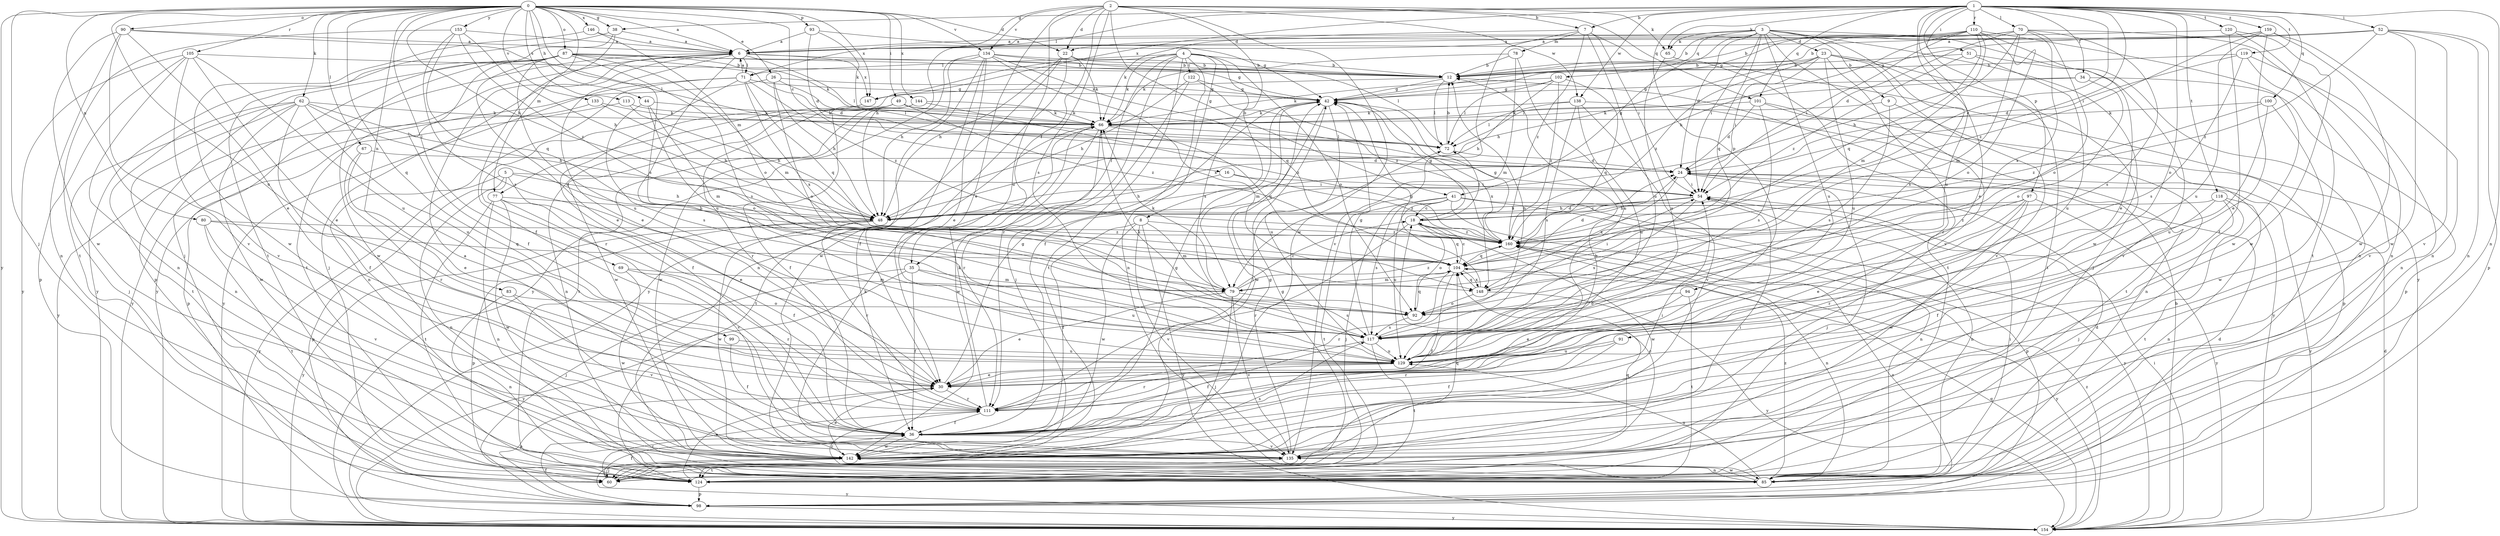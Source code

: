 strict digraph  {
0;
1;
2;
3;
4;
5;
6;
7;
8;
9;
12;
16;
18;
22;
23;
24;
26;
30;
34;
35;
36;
38;
41;
42;
44;
48;
49;
51;
52;
54;
60;
62;
65;
66;
67;
69;
70;
71;
72;
77;
78;
79;
80;
83;
85;
87;
90;
91;
92;
93;
94;
97;
98;
99;
100;
101;
102;
104;
105;
110;
111;
113;
117;
118;
119;
120;
122;
124;
129;
133;
134;
135;
138;
142;
144;
146;
147;
148;
153;
154;
159;
160;
0 -> 6  [label=a];
0 -> 16  [label=c];
0 -> 22  [label=d];
0 -> 26  [label=e];
0 -> 38  [label=g];
0 -> 44  [label=h];
0 -> 48  [label=h];
0 -> 49  [label=i];
0 -> 60  [label=j];
0 -> 62  [label=k];
0 -> 67  [label=l];
0 -> 69  [label=l];
0 -> 77  [label=m];
0 -> 80  [label=n];
0 -> 83  [label=n];
0 -> 87  [label=o];
0 -> 90  [label=o];
0 -> 93  [label=p];
0 -> 99  [label=q];
0 -> 105  [label=r];
0 -> 113  [label=s];
0 -> 117  [label=s];
0 -> 129  [label=u];
0 -> 133  [label=v];
0 -> 134  [label=v];
0 -> 144  [label=x];
0 -> 146  [label=x];
0 -> 147  [label=x];
0 -> 153  [label=y];
0 -> 154  [label=y];
1 -> 7  [label=b];
1 -> 18  [label=c];
1 -> 30  [label=e];
1 -> 34  [label=f];
1 -> 38  [label=g];
1 -> 51  [label=i];
1 -> 52  [label=i];
1 -> 54  [label=i];
1 -> 65  [label=k];
1 -> 70  [label=l];
1 -> 71  [label=l];
1 -> 85  [label=n];
1 -> 91  [label=o];
1 -> 94  [label=p];
1 -> 97  [label=p];
1 -> 100  [label=q];
1 -> 101  [label=q];
1 -> 110  [label=r];
1 -> 118  [label=t];
1 -> 119  [label=t];
1 -> 120  [label=t];
1 -> 129  [label=u];
1 -> 138  [label=w];
1 -> 147  [label=x];
1 -> 159  [label=z];
2 -> 7  [label=b];
2 -> 8  [label=b];
2 -> 22  [label=d];
2 -> 30  [label=e];
2 -> 35  [label=f];
2 -> 41  [label=g];
2 -> 48  [label=h];
2 -> 65  [label=k];
2 -> 101  [label=q];
2 -> 117  [label=s];
2 -> 129  [label=u];
2 -> 134  [label=v];
2 -> 138  [label=w];
2 -> 142  [label=w];
3 -> 9  [label=b];
3 -> 12  [label=b];
3 -> 22  [label=d];
3 -> 23  [label=d];
3 -> 24  [label=d];
3 -> 41  [label=g];
3 -> 54  [label=i];
3 -> 65  [label=k];
3 -> 85  [label=n];
3 -> 102  [label=q];
3 -> 104  [label=q];
3 -> 117  [label=s];
3 -> 129  [label=u];
3 -> 135  [label=v];
3 -> 142  [label=w];
4 -> 12  [label=b];
4 -> 35  [label=f];
4 -> 36  [label=f];
4 -> 66  [label=k];
4 -> 71  [label=l];
4 -> 77  [label=m];
4 -> 85  [label=n];
4 -> 92  [label=o];
4 -> 111  [label=r];
4 -> 117  [label=s];
4 -> 122  [label=t];
4 -> 124  [label=t];
5 -> 30  [label=e];
5 -> 48  [label=h];
5 -> 54  [label=i];
5 -> 85  [label=n];
5 -> 98  [label=p];
5 -> 154  [label=y];
6 -> 12  [label=b];
6 -> 30  [label=e];
6 -> 60  [label=j];
6 -> 71  [label=l];
6 -> 72  [label=l];
6 -> 124  [label=t];
6 -> 129  [label=u];
6 -> 147  [label=x];
6 -> 154  [label=y];
7 -> 54  [label=i];
7 -> 66  [label=k];
7 -> 78  [label=m];
7 -> 129  [label=u];
7 -> 135  [label=v];
7 -> 154  [label=y];
7 -> 160  [label=z];
8 -> 36  [label=f];
8 -> 79  [label=m];
8 -> 135  [label=v];
8 -> 142  [label=w];
8 -> 154  [label=y];
8 -> 160  [label=z];
9 -> 66  [label=k];
9 -> 117  [label=s];
9 -> 124  [label=t];
12 -> 42  [label=g];
12 -> 72  [label=l];
12 -> 147  [label=x];
16 -> 48  [label=h];
16 -> 54  [label=i];
16 -> 160  [label=z];
18 -> 42  [label=g];
18 -> 72  [label=l];
18 -> 92  [label=o];
18 -> 104  [label=q];
18 -> 111  [label=r];
18 -> 142  [label=w];
18 -> 160  [label=z];
22 -> 12  [label=b];
22 -> 36  [label=f];
22 -> 48  [label=h];
22 -> 66  [label=k];
22 -> 154  [label=y];
23 -> 12  [label=b];
23 -> 48  [label=h];
23 -> 54  [label=i];
23 -> 60  [label=j];
23 -> 111  [label=r];
23 -> 124  [label=t];
23 -> 129  [label=u];
23 -> 135  [label=v];
23 -> 160  [label=z];
24 -> 54  [label=i];
24 -> 60  [label=j];
24 -> 148  [label=x];
24 -> 154  [label=y];
26 -> 42  [label=g];
26 -> 48  [label=h];
26 -> 72  [label=l];
26 -> 92  [label=o];
26 -> 154  [label=y];
30 -> 42  [label=g];
30 -> 98  [label=p];
30 -> 111  [label=r];
34 -> 42  [label=g];
34 -> 72  [label=l];
34 -> 92  [label=o];
34 -> 98  [label=p];
35 -> 36  [label=f];
35 -> 60  [label=j];
35 -> 79  [label=m];
35 -> 129  [label=u];
35 -> 154  [label=y];
36 -> 12  [label=b];
36 -> 42  [label=g];
36 -> 54  [label=i];
36 -> 135  [label=v];
36 -> 142  [label=w];
38 -> 6  [label=a];
38 -> 36  [label=f];
38 -> 60  [label=j];
38 -> 124  [label=t];
41 -> 18  [label=c];
41 -> 60  [label=j];
41 -> 85  [label=n];
41 -> 98  [label=p];
41 -> 117  [label=s];
41 -> 124  [label=t];
41 -> 129  [label=u];
41 -> 154  [label=y];
42 -> 66  [label=k];
42 -> 79  [label=m];
42 -> 129  [label=u];
42 -> 142  [label=w];
42 -> 148  [label=x];
44 -> 66  [label=k];
44 -> 79  [label=m];
44 -> 92  [label=o];
44 -> 117  [label=s];
48 -> 98  [label=p];
48 -> 111  [label=r];
48 -> 142  [label=w];
48 -> 154  [label=y];
49 -> 36  [label=f];
49 -> 54  [label=i];
49 -> 66  [label=k];
49 -> 85  [label=n];
49 -> 111  [label=r];
49 -> 142  [label=w];
49 -> 160  [label=z];
51 -> 12  [label=b];
51 -> 129  [label=u];
51 -> 135  [label=v];
51 -> 160  [label=z];
52 -> 6  [label=a];
52 -> 42  [label=g];
52 -> 85  [label=n];
52 -> 98  [label=p];
52 -> 135  [label=v];
52 -> 142  [label=w];
52 -> 160  [label=z];
54 -> 18  [label=c];
54 -> 48  [label=h];
54 -> 85  [label=n];
54 -> 117  [label=s];
60 -> 36  [label=f];
60 -> 42  [label=g];
60 -> 104  [label=q];
60 -> 111  [label=r];
62 -> 36  [label=f];
62 -> 48  [label=h];
62 -> 60  [label=j];
62 -> 66  [label=k];
62 -> 85  [label=n];
62 -> 104  [label=q];
62 -> 124  [label=t];
62 -> 129  [label=u];
62 -> 142  [label=w];
65 -> 124  [label=t];
65 -> 129  [label=u];
66 -> 72  [label=l];
66 -> 104  [label=q];
66 -> 111  [label=r];
66 -> 124  [label=t];
66 -> 142  [label=w];
67 -> 24  [label=d];
67 -> 30  [label=e];
67 -> 111  [label=r];
69 -> 79  [label=m];
69 -> 111  [label=r];
69 -> 142  [label=w];
70 -> 6  [label=a];
70 -> 12  [label=b];
70 -> 24  [label=d];
70 -> 48  [label=h];
70 -> 79  [label=m];
70 -> 85  [label=n];
70 -> 92  [label=o];
70 -> 117  [label=s];
70 -> 148  [label=x];
71 -> 6  [label=a];
71 -> 42  [label=g];
71 -> 85  [label=n];
71 -> 104  [label=q];
71 -> 111  [label=r];
71 -> 148  [label=x];
71 -> 154  [label=y];
71 -> 160  [label=z];
72 -> 12  [label=b];
72 -> 24  [label=d];
77 -> 36  [label=f];
77 -> 48  [label=h];
77 -> 85  [label=n];
77 -> 124  [label=t];
77 -> 135  [label=v];
77 -> 142  [label=w];
78 -> 12  [label=b];
78 -> 66  [label=k];
78 -> 79  [label=m];
78 -> 129  [label=u];
79 -> 18  [label=c];
79 -> 30  [label=e];
79 -> 60  [label=j];
79 -> 66  [label=k];
79 -> 117  [label=s];
79 -> 135  [label=v];
79 -> 160  [label=z];
80 -> 104  [label=q];
80 -> 124  [label=t];
80 -> 135  [label=v];
80 -> 160  [label=z];
83 -> 85  [label=n];
83 -> 92  [label=o];
83 -> 135  [label=v];
85 -> 24  [label=d];
85 -> 54  [label=i];
85 -> 111  [label=r];
85 -> 129  [label=u];
85 -> 142  [label=w];
85 -> 160  [label=z];
87 -> 12  [label=b];
87 -> 24  [label=d];
87 -> 30  [label=e];
87 -> 36  [label=f];
87 -> 42  [label=g];
87 -> 66  [label=k];
87 -> 79  [label=m];
87 -> 98  [label=p];
87 -> 117  [label=s];
87 -> 129  [label=u];
87 -> 142  [label=w];
87 -> 154  [label=y];
90 -> 6  [label=a];
90 -> 30  [label=e];
90 -> 72  [label=l];
90 -> 85  [label=n];
90 -> 135  [label=v];
90 -> 142  [label=w];
91 -> 36  [label=f];
91 -> 111  [label=r];
91 -> 129  [label=u];
92 -> 104  [label=q];
92 -> 117  [label=s];
93 -> 6  [label=a];
93 -> 24  [label=d];
93 -> 42  [label=g];
93 -> 66  [label=k];
94 -> 30  [label=e];
94 -> 92  [label=o];
94 -> 124  [label=t];
97 -> 30  [label=e];
97 -> 48  [label=h];
97 -> 111  [label=r];
97 -> 142  [label=w];
97 -> 154  [label=y];
97 -> 160  [label=z];
98 -> 24  [label=d];
98 -> 36  [label=f];
98 -> 154  [label=y];
98 -> 160  [label=z];
99 -> 36  [label=f];
99 -> 129  [label=u];
100 -> 66  [label=k];
100 -> 129  [label=u];
100 -> 142  [label=w];
100 -> 160  [label=z];
101 -> 24  [label=d];
101 -> 66  [label=k];
101 -> 85  [label=n];
101 -> 98  [label=p];
101 -> 117  [label=s];
102 -> 42  [label=g];
102 -> 48  [label=h];
102 -> 66  [label=k];
102 -> 72  [label=l];
102 -> 104  [label=q];
102 -> 160  [label=z];
104 -> 18  [label=c];
104 -> 24  [label=d];
104 -> 36  [label=f];
104 -> 79  [label=m];
104 -> 111  [label=r];
104 -> 148  [label=x];
104 -> 154  [label=y];
105 -> 12  [label=b];
105 -> 30  [label=e];
105 -> 85  [label=n];
105 -> 98  [label=p];
105 -> 129  [label=u];
105 -> 135  [label=v];
105 -> 154  [label=y];
110 -> 6  [label=a];
110 -> 30  [label=e];
110 -> 42  [label=g];
110 -> 48  [label=h];
110 -> 54  [label=i];
110 -> 79  [label=m];
110 -> 92  [label=o];
110 -> 104  [label=q];
110 -> 142  [label=w];
111 -> 36  [label=f];
111 -> 66  [label=k];
111 -> 72  [label=l];
113 -> 48  [label=h];
113 -> 66  [label=k];
113 -> 98  [label=p];
117 -> 12  [label=b];
117 -> 36  [label=f];
117 -> 42  [label=g];
117 -> 66  [label=k];
117 -> 124  [label=t];
117 -> 129  [label=u];
118 -> 36  [label=f];
118 -> 48  [label=h];
118 -> 60  [label=j];
118 -> 85  [label=n];
118 -> 124  [label=t];
119 -> 12  [label=b];
119 -> 24  [label=d];
119 -> 85  [label=n];
119 -> 117  [label=s];
119 -> 135  [label=v];
120 -> 6  [label=a];
120 -> 36  [label=f];
120 -> 124  [label=t];
120 -> 142  [label=w];
122 -> 42  [label=g];
122 -> 48  [label=h];
122 -> 60  [label=j];
122 -> 160  [label=z];
124 -> 18  [label=c];
124 -> 30  [label=e];
124 -> 98  [label=p];
129 -> 30  [label=e];
129 -> 111  [label=r];
133 -> 48  [label=h];
133 -> 66  [label=k];
133 -> 154  [label=y];
134 -> 12  [label=b];
134 -> 30  [label=e];
134 -> 48  [label=h];
134 -> 72  [label=l];
134 -> 85  [label=n];
134 -> 104  [label=q];
134 -> 142  [label=w];
134 -> 148  [label=x];
134 -> 154  [label=y];
135 -> 6  [label=a];
135 -> 42  [label=g];
135 -> 54  [label=i];
135 -> 66  [label=k];
135 -> 104  [label=q];
135 -> 124  [label=t];
138 -> 66  [label=k];
138 -> 72  [label=l];
138 -> 117  [label=s];
138 -> 129  [label=u];
138 -> 135  [label=v];
138 -> 154  [label=y];
142 -> 30  [label=e];
142 -> 60  [label=j];
142 -> 85  [label=n];
142 -> 117  [label=s];
142 -> 154  [label=y];
144 -> 66  [label=k];
144 -> 124  [label=t];
144 -> 142  [label=w];
144 -> 160  [label=z];
146 -> 6  [label=a];
146 -> 92  [label=o];
146 -> 142  [label=w];
147 -> 36  [label=f];
148 -> 42  [label=g];
148 -> 54  [label=i];
148 -> 92  [label=o];
148 -> 104  [label=q];
148 -> 154  [label=y];
153 -> 6  [label=a];
153 -> 48  [label=h];
153 -> 104  [label=q];
153 -> 117  [label=s];
153 -> 124  [label=t];
153 -> 160  [label=z];
154 -> 12  [label=b];
154 -> 24  [label=d];
154 -> 54  [label=i];
154 -> 104  [label=q];
154 -> 160  [label=z];
159 -> 6  [label=a];
159 -> 12  [label=b];
159 -> 30  [label=e];
159 -> 85  [label=n];
159 -> 129  [label=u];
159 -> 142  [label=w];
159 -> 160  [label=z];
160 -> 24  [label=d];
160 -> 42  [label=g];
160 -> 85  [label=n];
160 -> 104  [label=q];
}
